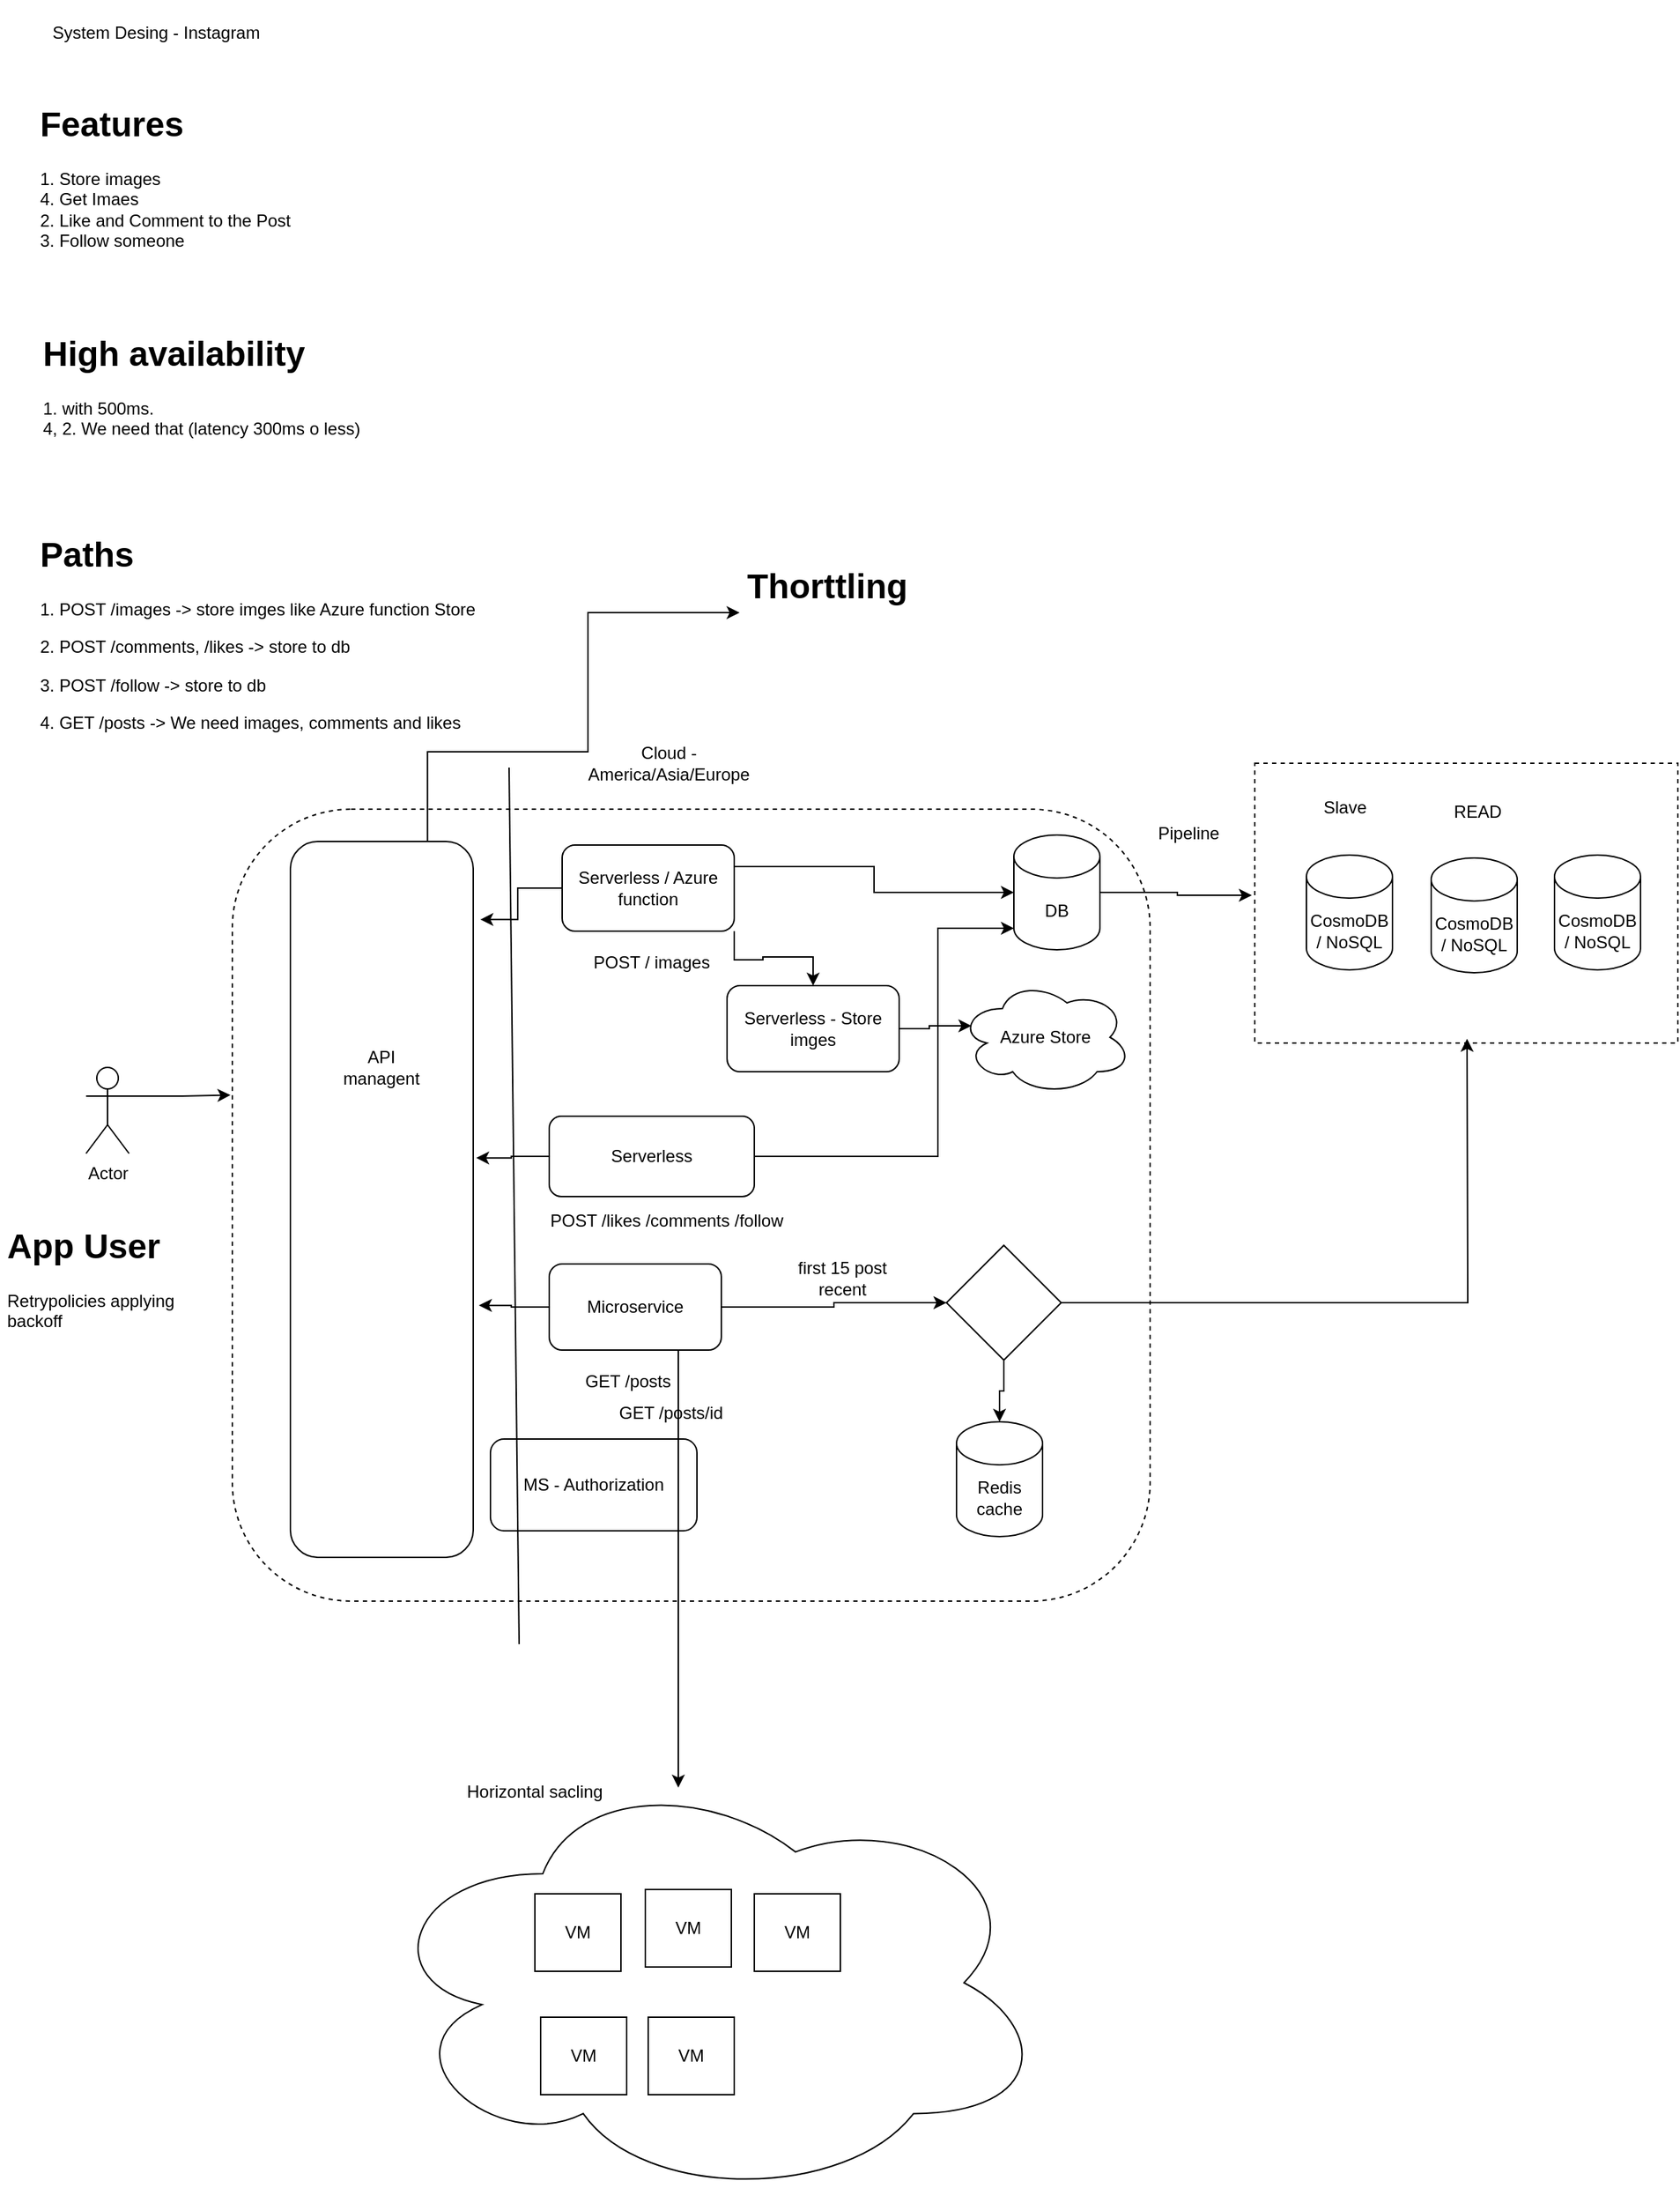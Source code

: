 <mxfile version="15.9.1" type="github"><diagram id="IBKNJCoHQByD5zcvlBd6" name="Page-3"><mxGraphModel dx="1440" dy="964" grid="0" gridSize="10" guides="1" tooltips="1" connect="1" arrows="1" fold="1" page="1" pageScale="1" pageWidth="827" pageHeight="1169" math="0" shadow="0"><root><mxCell id="a0AF7O8oE4SIbnAkeuq0-0"/><mxCell id="a0AF7O8oE4SIbnAkeuq0-1" parent="a0AF7O8oE4SIbnAkeuq0-0"/><mxCell id="a0AF7O8oE4SIbnAkeuq0-2" value="System Desing - Instagram" style="text;html=1;strokeColor=none;fillColor=none;align=center;verticalAlign=middle;whiteSpace=wrap;rounded=0;" vertex="1" parent="a0AF7O8oE4SIbnAkeuq0-1"><mxGeometry x="30" y="34" width="172" height="46" as="geometry"/></mxCell><mxCell id="a0AF7O8oE4SIbnAkeuq0-3" value="&lt;h1&gt;Features&lt;/h1&gt;&lt;div&gt;1. Store images&lt;/div&gt;&lt;div&gt;4. Get Imaes&lt;/div&gt;&lt;div&gt;2. Like and Comment to the Post&lt;/div&gt;&lt;div&gt;3. Follow someone&lt;/div&gt;&lt;div&gt;&lt;br&gt;&lt;/div&gt;" style="text;html=1;strokeColor=none;fillColor=none;spacing=5;spacingTop=-20;whiteSpace=wrap;overflow=hidden;rounded=0;" vertex="1" parent="a0AF7O8oE4SIbnAkeuq0-1"><mxGeometry x="30" y="101" width="290" height="142" as="geometry"/></mxCell><mxCell id="a0AF7O8oE4SIbnAkeuq0-4" value="&lt;h1&gt;High availability&lt;/h1&gt;&lt;div&gt;1. with 500ms.&amp;nbsp;&lt;/div&gt;&lt;div&gt;4, 2. We need that (latency 300ms o less)&amp;nbsp;&lt;/div&gt;&lt;div&gt;&lt;br&gt;&lt;/div&gt;&lt;p&gt;&lt;br&gt;&lt;/p&gt;" style="text;html=1;strokeColor=none;fillColor=none;spacing=5;spacingTop=-20;whiteSpace=wrap;overflow=hidden;rounded=0;" vertex="1" parent="a0AF7O8oE4SIbnAkeuq0-1"><mxGeometry x="32" y="261" width="341" height="131" as="geometry"/></mxCell><mxCell id="a0AF7O8oE4SIbnAkeuq0-5" value="&lt;h1&gt;Paths&lt;/h1&gt;&lt;p&gt;1. POST /images -&amp;gt; store imges like Azure function Store&lt;/p&gt;&lt;p&gt;2. POST /comments, /likes -&amp;gt; store to db&lt;/p&gt;&lt;p&gt;3. POST /follow -&amp;gt; store to db&lt;/p&gt;&lt;p&gt;4. GET /posts -&amp;gt; We need images, comments and likes&lt;/p&gt;&lt;p&gt;&amp;nbsp;&lt;/p&gt;" style="text;html=1;strokeColor=none;fillColor=none;spacing=5;spacingTop=-20;whiteSpace=wrap;overflow=hidden;rounded=0;" vertex="1" parent="a0AF7O8oE4SIbnAkeuq0-1"><mxGeometry x="30" y="401" width="387" height="154" as="geometry"/></mxCell><mxCell id="a0AF7O8oE4SIbnAkeuq0-37" style="edgeStyle=orthogonalEdgeStyle;rounded=0;orthogonalLoop=1;jettySize=auto;html=1;exitX=1;exitY=0.333;exitDx=0;exitDy=0;exitPerimeter=0;entryX=-0.002;entryY=0.361;entryDx=0;entryDy=0;entryPerimeter=0;" edge="1" parent="a0AF7O8oE4SIbnAkeuq0-1" source="a0AF7O8oE4SIbnAkeuq0-9" target="a0AF7O8oE4SIbnAkeuq0-22"><mxGeometry relative="1" as="geometry"/></mxCell><mxCell id="a0AF7O8oE4SIbnAkeuq0-9" value="Actor" style="shape=umlActor;verticalLabelPosition=bottom;verticalAlign=top;html=1;outlineConnect=0;" vertex="1" parent="a0AF7O8oE4SIbnAkeuq0-1"><mxGeometry x="67" y="778" width="30" height="60" as="geometry"/></mxCell><mxCell id="a0AF7O8oE4SIbnAkeuq0-22" value="" style="rounded=1;whiteSpace=wrap;html=1;fillColor=none;dashed=1;" vertex="1" parent="a0AF7O8oE4SIbnAkeuq0-1"><mxGeometry x="169" y="598" width="640" height="552" as="geometry"/></mxCell><mxCell id="a0AF7O8oE4SIbnAkeuq0-23" value="Cloud - America/Asia/Europe" style="text;html=1;strokeColor=none;fillColor=none;align=center;verticalAlign=middle;whiteSpace=wrap;rounded=0;dashed=1;" vertex="1" parent="a0AF7O8oE4SIbnAkeuq0-1"><mxGeometry x="399" y="552" width="149" height="28" as="geometry"/></mxCell><mxCell id="a0AF7O8oE4SIbnAkeuq0-78" style="edgeStyle=orthogonalEdgeStyle;rounded=0;orthogonalLoop=1;jettySize=auto;html=1;exitX=0;exitY=0.25;exitDx=0;exitDy=0;entryX=0;entryY=0.5;entryDx=0;entryDy=0;" edge="1" parent="a0AF7O8oE4SIbnAkeuq0-1" source="a0AF7O8oE4SIbnAkeuq0-24" target="a0AF7O8oE4SIbnAkeuq0-77"><mxGeometry relative="1" as="geometry"><Array as="points"><mxPoint x="305" y="558"/><mxPoint x="417" y="558"/><mxPoint x="417" y="461"/></Array></mxGeometry></mxCell><mxCell id="a0AF7O8oE4SIbnAkeuq0-24" value="" style="rounded=1;whiteSpace=wrap;html=1;fillColor=none;rotation=90;" vertex="1" parent="a0AF7O8oE4SIbnAkeuq0-1"><mxGeometry x="23.75" y="806.25" width="499" height="127.5" as="geometry"/></mxCell><mxCell id="a0AF7O8oE4SIbnAkeuq0-25" value="API managent" style="text;html=1;strokeColor=none;fillColor=none;align=center;verticalAlign=middle;whiteSpace=wrap;rounded=0;" vertex="1" parent="a0AF7O8oE4SIbnAkeuq0-1"><mxGeometry x="243.25" y="763" width="60" height="30" as="geometry"/></mxCell><mxCell id="a0AF7O8oE4SIbnAkeuq0-29" style="edgeStyle=orthogonalEdgeStyle;rounded=0;orthogonalLoop=1;jettySize=auto;html=1;exitX=1;exitY=0.25;exitDx=0;exitDy=0;entryX=0;entryY=0.5;entryDx=0;entryDy=0;entryPerimeter=0;" edge="1" parent="a0AF7O8oE4SIbnAkeuq0-1" source="a0AF7O8oE4SIbnAkeuq0-26" target="a0AF7O8oE4SIbnAkeuq0-28"><mxGeometry relative="1" as="geometry"/></mxCell><mxCell id="a0AF7O8oE4SIbnAkeuq0-34" style="edgeStyle=orthogonalEdgeStyle;rounded=0;orthogonalLoop=1;jettySize=auto;html=1;exitX=1;exitY=1;exitDx=0;exitDy=0;entryX=0.5;entryY=0;entryDx=0;entryDy=0;" edge="1" parent="a0AF7O8oE4SIbnAkeuq0-1" source="a0AF7O8oE4SIbnAkeuq0-26" target="a0AF7O8oE4SIbnAkeuq0-32"><mxGeometry relative="1" as="geometry"/></mxCell><mxCell id="a0AF7O8oE4SIbnAkeuq0-36" style="edgeStyle=orthogonalEdgeStyle;rounded=0;orthogonalLoop=1;jettySize=auto;html=1;exitX=0;exitY=0.5;exitDx=0;exitDy=0;entryX=0.109;entryY=-0.039;entryDx=0;entryDy=0;entryPerimeter=0;" edge="1" parent="a0AF7O8oE4SIbnAkeuq0-1" source="a0AF7O8oE4SIbnAkeuq0-26" target="a0AF7O8oE4SIbnAkeuq0-24"><mxGeometry relative="1" as="geometry"/></mxCell><mxCell id="a0AF7O8oE4SIbnAkeuq0-26" value="Serverless / Azure function" style="rounded=1;whiteSpace=wrap;html=1;fillColor=none;" vertex="1" parent="a0AF7O8oE4SIbnAkeuq0-1"><mxGeometry x="399" y="623" width="120" height="60" as="geometry"/></mxCell><mxCell id="a0AF7O8oE4SIbnAkeuq0-27" value="POST / images" style="text;html=1;strokeColor=none;fillColor=none;align=center;verticalAlign=middle;whiteSpace=wrap;rounded=0;" vertex="1" parent="a0AF7O8oE4SIbnAkeuq0-1"><mxGeometry x="414" y="689" width="95" height="32" as="geometry"/></mxCell><mxCell id="a0AF7O8oE4SIbnAkeuq0-74" style="edgeStyle=orthogonalEdgeStyle;rounded=0;orthogonalLoop=1;jettySize=auto;html=1;exitX=1;exitY=0.5;exitDx=0;exitDy=0;exitPerimeter=0;entryX=-0.007;entryY=0.472;entryDx=0;entryDy=0;entryPerimeter=0;" edge="1" parent="a0AF7O8oE4SIbnAkeuq0-1" source="a0AF7O8oE4SIbnAkeuq0-28" target="a0AF7O8oE4SIbnAkeuq0-71"><mxGeometry relative="1" as="geometry"/></mxCell><mxCell id="a0AF7O8oE4SIbnAkeuq0-28" value="DB" style="shape=cylinder3;whiteSpace=wrap;html=1;boundedLbl=1;backgroundOutline=1;size=15;fillColor=none;" vertex="1" parent="a0AF7O8oE4SIbnAkeuq0-1"><mxGeometry x="714" y="616" width="60" height="80" as="geometry"/></mxCell><mxCell id="a0AF7O8oE4SIbnAkeuq0-30" value="Azure Store" style="ellipse;shape=cloud;whiteSpace=wrap;html=1;fillColor=none;" vertex="1" parent="a0AF7O8oE4SIbnAkeuq0-1"><mxGeometry x="676" y="717" width="120" height="80" as="geometry"/></mxCell><mxCell id="a0AF7O8oE4SIbnAkeuq0-33" style="edgeStyle=orthogonalEdgeStyle;rounded=0;orthogonalLoop=1;jettySize=auto;html=1;exitX=1;exitY=0.5;exitDx=0;exitDy=0;entryX=0.07;entryY=0.4;entryDx=0;entryDy=0;entryPerimeter=0;" edge="1" parent="a0AF7O8oE4SIbnAkeuq0-1" source="a0AF7O8oE4SIbnAkeuq0-32" target="a0AF7O8oE4SIbnAkeuq0-30"><mxGeometry relative="1" as="geometry"/></mxCell><mxCell id="a0AF7O8oE4SIbnAkeuq0-32" value="Serverless - Store imges" style="rounded=1;whiteSpace=wrap;html=1;fillColor=none;" vertex="1" parent="a0AF7O8oE4SIbnAkeuq0-1"><mxGeometry x="514" y="721" width="120" height="60" as="geometry"/></mxCell><mxCell id="a0AF7O8oE4SIbnAkeuq0-40" style="edgeStyle=orthogonalEdgeStyle;rounded=0;orthogonalLoop=1;jettySize=auto;html=1;exitX=1;exitY=0.5;exitDx=0;exitDy=0;entryX=0;entryY=1;entryDx=0;entryDy=-15;entryPerimeter=0;" edge="1" parent="a0AF7O8oE4SIbnAkeuq0-1" source="a0AF7O8oE4SIbnAkeuq0-38" target="a0AF7O8oE4SIbnAkeuq0-28"><mxGeometry relative="1" as="geometry"><Array as="points"><mxPoint x="661" y="840"/><mxPoint x="661" y="681"/></Array></mxGeometry></mxCell><mxCell id="a0AF7O8oE4SIbnAkeuq0-41" style="edgeStyle=orthogonalEdgeStyle;rounded=0;orthogonalLoop=1;jettySize=auto;html=1;exitX=0;exitY=0.5;exitDx=0;exitDy=0;entryX=0.442;entryY=-0.016;entryDx=0;entryDy=0;entryPerimeter=0;" edge="1" parent="a0AF7O8oE4SIbnAkeuq0-1" source="a0AF7O8oE4SIbnAkeuq0-38" target="a0AF7O8oE4SIbnAkeuq0-24"><mxGeometry relative="1" as="geometry"/></mxCell><mxCell id="a0AF7O8oE4SIbnAkeuq0-38" value="Serverless" style="rounded=1;whiteSpace=wrap;html=1;fillColor=none;" vertex="1" parent="a0AF7O8oE4SIbnAkeuq0-1"><mxGeometry x="390" y="812" width="143" height="56" as="geometry"/></mxCell><mxCell id="a0AF7O8oE4SIbnAkeuq0-39" value="POST /likes /comments /follow" style="text;html=1;strokeColor=none;fillColor=none;align=center;verticalAlign=middle;whiteSpace=wrap;rounded=0;" vertex="1" parent="a0AF7O8oE4SIbnAkeuq0-1"><mxGeometry x="380" y="873" width="184" height="23" as="geometry"/></mxCell><mxCell id="a0AF7O8oE4SIbnAkeuq0-48" style="edgeStyle=orthogonalEdgeStyle;rounded=0;orthogonalLoop=1;jettySize=auto;html=1;exitX=0;exitY=0.5;exitDx=0;exitDy=0;entryX=0.648;entryY=-0.031;entryDx=0;entryDy=0;entryPerimeter=0;" edge="1" parent="a0AF7O8oE4SIbnAkeuq0-1" source="a0AF7O8oE4SIbnAkeuq0-43" target="a0AF7O8oE4SIbnAkeuq0-24"><mxGeometry relative="1" as="geometry"/></mxCell><mxCell id="a0AF7O8oE4SIbnAkeuq0-51" style="edgeStyle=orthogonalEdgeStyle;rounded=0;orthogonalLoop=1;jettySize=auto;html=1;exitX=0.75;exitY=1;exitDx=0;exitDy=0;" edge="1" parent="a0AF7O8oE4SIbnAkeuq0-1" source="a0AF7O8oE4SIbnAkeuq0-43"><mxGeometry relative="1" as="geometry"><mxPoint x="480" y="1280" as="targetPoint"/></mxGeometry></mxCell><mxCell id="a0AF7O8oE4SIbnAkeuq0-75" style="edgeStyle=orthogonalEdgeStyle;rounded=0;orthogonalLoop=1;jettySize=auto;html=1;exitX=1;exitY=0.5;exitDx=0;exitDy=0;entryX=0;entryY=0.5;entryDx=0;entryDy=0;" edge="1" parent="a0AF7O8oE4SIbnAkeuq0-1" source="a0AF7O8oE4SIbnAkeuq0-43" target="a0AF7O8oE4SIbnAkeuq0-61"><mxGeometry relative="1" as="geometry"/></mxCell><mxCell id="a0AF7O8oE4SIbnAkeuq0-43" value="Microservice" style="rounded=1;whiteSpace=wrap;html=1;fillColor=none;" vertex="1" parent="a0AF7O8oE4SIbnAkeuq0-1"><mxGeometry x="390" y="915" width="120" height="60" as="geometry"/></mxCell><mxCell id="a0AF7O8oE4SIbnAkeuq0-44" value="GET /posts" style="text;html=1;strokeColor=none;fillColor=none;align=center;verticalAlign=middle;whiteSpace=wrap;rounded=0;" vertex="1" parent="a0AF7O8oE4SIbnAkeuq0-1"><mxGeometry x="397" y="982" width="96" height="30" as="geometry"/></mxCell><mxCell id="a0AF7O8oE4SIbnAkeuq0-47" value="first 15 post recent" style="text;html=1;strokeColor=none;fillColor=none;align=center;verticalAlign=middle;whiteSpace=wrap;rounded=0;" vertex="1" parent="a0AF7O8oE4SIbnAkeuq0-1"><mxGeometry x="546" y="909" width="97" height="31" as="geometry"/></mxCell><mxCell id="a0AF7O8oE4SIbnAkeuq0-49" value="MS - Authorization" style="rounded=1;whiteSpace=wrap;html=1;fillColor=none;" vertex="1" parent="a0AF7O8oE4SIbnAkeuq0-1"><mxGeometry x="349" y="1037" width="144" height="64" as="geometry"/></mxCell><mxCell id="a0AF7O8oE4SIbnAkeuq0-50" value="" style="endArrow=none;html=1;rounded=0;" edge="1" parent="a0AF7O8oE4SIbnAkeuq0-1"><mxGeometry width="50" height="50" relative="1" as="geometry"><mxPoint x="369" y="1180" as="sourcePoint"/><mxPoint x="362" y="569" as="targetPoint"/></mxGeometry></mxCell><mxCell id="a0AF7O8oE4SIbnAkeuq0-52" value="" style="ellipse;shape=cloud;whiteSpace=wrap;html=1;fillColor=none;" vertex="1" parent="a0AF7O8oE4SIbnAkeuq0-1"><mxGeometry x="268" y="1264" width="470" height="304" as="geometry"/></mxCell><mxCell id="a0AF7O8oE4SIbnAkeuq0-53" value="Horizontal sacling" style="text;html=1;strokeColor=none;fillColor=none;align=center;verticalAlign=middle;whiteSpace=wrap;rounded=0;" vertex="1" parent="a0AF7O8oE4SIbnAkeuq0-1"><mxGeometry x="309" y="1258" width="142" height="49" as="geometry"/></mxCell><mxCell id="a0AF7O8oE4SIbnAkeuq0-54" value="VM" style="rounded=0;whiteSpace=wrap;html=1;fillColor=none;" vertex="1" parent="a0AF7O8oE4SIbnAkeuq0-1"><mxGeometry x="380" y="1354" width="60" height="54" as="geometry"/></mxCell><mxCell id="a0AF7O8oE4SIbnAkeuq0-55" value="VM" style="rounded=0;whiteSpace=wrap;html=1;fillColor=none;" vertex="1" parent="a0AF7O8oE4SIbnAkeuq0-1"><mxGeometry x="457" y="1351" width="60" height="54" as="geometry"/></mxCell><mxCell id="a0AF7O8oE4SIbnAkeuq0-56" value="VM" style="rounded=0;whiteSpace=wrap;html=1;fillColor=none;" vertex="1" parent="a0AF7O8oE4SIbnAkeuq0-1"><mxGeometry x="533" y="1354" width="60" height="54" as="geometry"/></mxCell><mxCell id="a0AF7O8oE4SIbnAkeuq0-57" value="VM" style="rounded=0;whiteSpace=wrap;html=1;fillColor=none;" vertex="1" parent="a0AF7O8oE4SIbnAkeuq0-1"><mxGeometry x="384" y="1440" width="60" height="54" as="geometry"/></mxCell><mxCell id="a0AF7O8oE4SIbnAkeuq0-58" value="VM" style="rounded=0;whiteSpace=wrap;html=1;fillColor=none;" vertex="1" parent="a0AF7O8oE4SIbnAkeuq0-1"><mxGeometry x="459" y="1440" width="60" height="54" as="geometry"/></mxCell><mxCell id="a0AF7O8oE4SIbnAkeuq0-59" value="GET /posts/id" style="text;html=1;strokeColor=none;fillColor=none;align=center;verticalAlign=middle;whiteSpace=wrap;rounded=0;" vertex="1" parent="a0AF7O8oE4SIbnAkeuq0-1"><mxGeometry x="426.75" y="1004" width="96" height="30" as="geometry"/></mxCell><mxCell id="a0AF7O8oE4SIbnAkeuq0-63" style="edgeStyle=orthogonalEdgeStyle;rounded=0;orthogonalLoop=1;jettySize=auto;html=1;exitX=0.5;exitY=1;exitDx=0;exitDy=0;entryX=0.5;entryY=0;entryDx=0;entryDy=0;entryPerimeter=0;" edge="1" parent="a0AF7O8oE4SIbnAkeuq0-1" source="a0AF7O8oE4SIbnAkeuq0-61" target="a0AF7O8oE4SIbnAkeuq0-62"><mxGeometry relative="1" as="geometry"/></mxCell><mxCell id="a0AF7O8oE4SIbnAkeuq0-70" style="edgeStyle=orthogonalEdgeStyle;rounded=0;orthogonalLoop=1;jettySize=auto;html=1;exitX=1;exitY=0.5;exitDx=0;exitDy=0;" edge="1" parent="a0AF7O8oE4SIbnAkeuq0-1" source="a0AF7O8oE4SIbnAkeuq0-61"><mxGeometry relative="1" as="geometry"><mxPoint x="1030" y="758" as="targetPoint"/></mxGeometry></mxCell><mxCell id="a0AF7O8oE4SIbnAkeuq0-61" value="" style="rhombus;whiteSpace=wrap;html=1;fillColor=none;" vertex="1" parent="a0AF7O8oE4SIbnAkeuq0-1"><mxGeometry x="667" y="902" width="80" height="80" as="geometry"/></mxCell><mxCell id="a0AF7O8oE4SIbnAkeuq0-62" value="Redis cache" style="shape=cylinder3;whiteSpace=wrap;html=1;boundedLbl=1;backgroundOutline=1;size=15;fillColor=none;" vertex="1" parent="a0AF7O8oE4SIbnAkeuq0-1"><mxGeometry x="674" y="1025" width="60" height="80" as="geometry"/></mxCell><mxCell id="a0AF7O8oE4SIbnAkeuq0-64" value="CosmoDB / NoSQL" style="shape=cylinder3;whiteSpace=wrap;html=1;boundedLbl=1;backgroundOutline=1;size=15;fillColor=none;" vertex="1" parent="a0AF7O8oE4SIbnAkeuq0-1"><mxGeometry x="918" y="630" width="60" height="80" as="geometry"/></mxCell><mxCell id="a0AF7O8oE4SIbnAkeuq0-65" value="Slave" style="text;html=1;strokeColor=none;fillColor=none;align=center;verticalAlign=middle;whiteSpace=wrap;rounded=0;" vertex="1" parent="a0AF7O8oE4SIbnAkeuq0-1"><mxGeometry x="915" y="582" width="60" height="30" as="geometry"/></mxCell><mxCell id="a0AF7O8oE4SIbnAkeuq0-66" value="CosmoDB / NoSQL" style="shape=cylinder3;whiteSpace=wrap;html=1;boundedLbl=1;backgroundOutline=1;size=15;fillColor=none;" vertex="1" parent="a0AF7O8oE4SIbnAkeuq0-1"><mxGeometry x="1005" y="632" width="60" height="80" as="geometry"/></mxCell><mxCell id="a0AF7O8oE4SIbnAkeuq0-67" value="CosmoDB / NoSQL" style="shape=cylinder3;whiteSpace=wrap;html=1;boundedLbl=1;backgroundOutline=1;size=15;fillColor=none;" vertex="1" parent="a0AF7O8oE4SIbnAkeuq0-1"><mxGeometry x="1091" y="630" width="60" height="80" as="geometry"/></mxCell><mxCell id="a0AF7O8oE4SIbnAkeuq0-68" value="READ" style="text;html=1;strokeColor=none;fillColor=none;align=center;verticalAlign=middle;whiteSpace=wrap;rounded=0;" vertex="1" parent="a0AF7O8oE4SIbnAkeuq0-1"><mxGeometry x="989" y="585" width="97" height="30" as="geometry"/></mxCell><mxCell id="a0AF7O8oE4SIbnAkeuq0-71" value="" style="rounded=0;whiteSpace=wrap;html=1;fillColor=none;dashed=1;" vertex="1" parent="a0AF7O8oE4SIbnAkeuq0-1"><mxGeometry x="882" y="566" width="295" height="195" as="geometry"/></mxCell><mxCell id="a0AF7O8oE4SIbnAkeuq0-73" value="Pipeline" style="text;html=1;strokeColor=none;fillColor=none;align=center;verticalAlign=middle;whiteSpace=wrap;rounded=0;dashed=1;" vertex="1" parent="a0AF7O8oE4SIbnAkeuq0-1"><mxGeometry x="806" y="600" width="60" height="30" as="geometry"/></mxCell><mxCell id="a0AF7O8oE4SIbnAkeuq0-77" value="&lt;h1&gt;Thorttling&lt;/h1&gt;" style="text;html=1;strokeColor=none;fillColor=none;spacing=5;spacingTop=-20;whiteSpace=wrap;overflow=hidden;rounded=0;dashed=1;" vertex="1" parent="a0AF7O8oE4SIbnAkeuq0-1"><mxGeometry x="522.75" y="423" width="190" height="76" as="geometry"/></mxCell><mxCell id="a0AF7O8oE4SIbnAkeuq0-79" value="&lt;h1&gt;App User&lt;/h1&gt;&lt;div&gt;Retrypolicies applying backoff&lt;/div&gt;" style="text;html=1;strokeColor=none;fillColor=none;spacing=5;spacingTop=-20;whiteSpace=wrap;overflow=hidden;rounded=0;dashed=1;" vertex="1" parent="a0AF7O8oE4SIbnAkeuq0-1"><mxGeometry x="7" y="883" width="133" height="208" as="geometry"/></mxCell></root></mxGraphModel></diagram></mxfile>